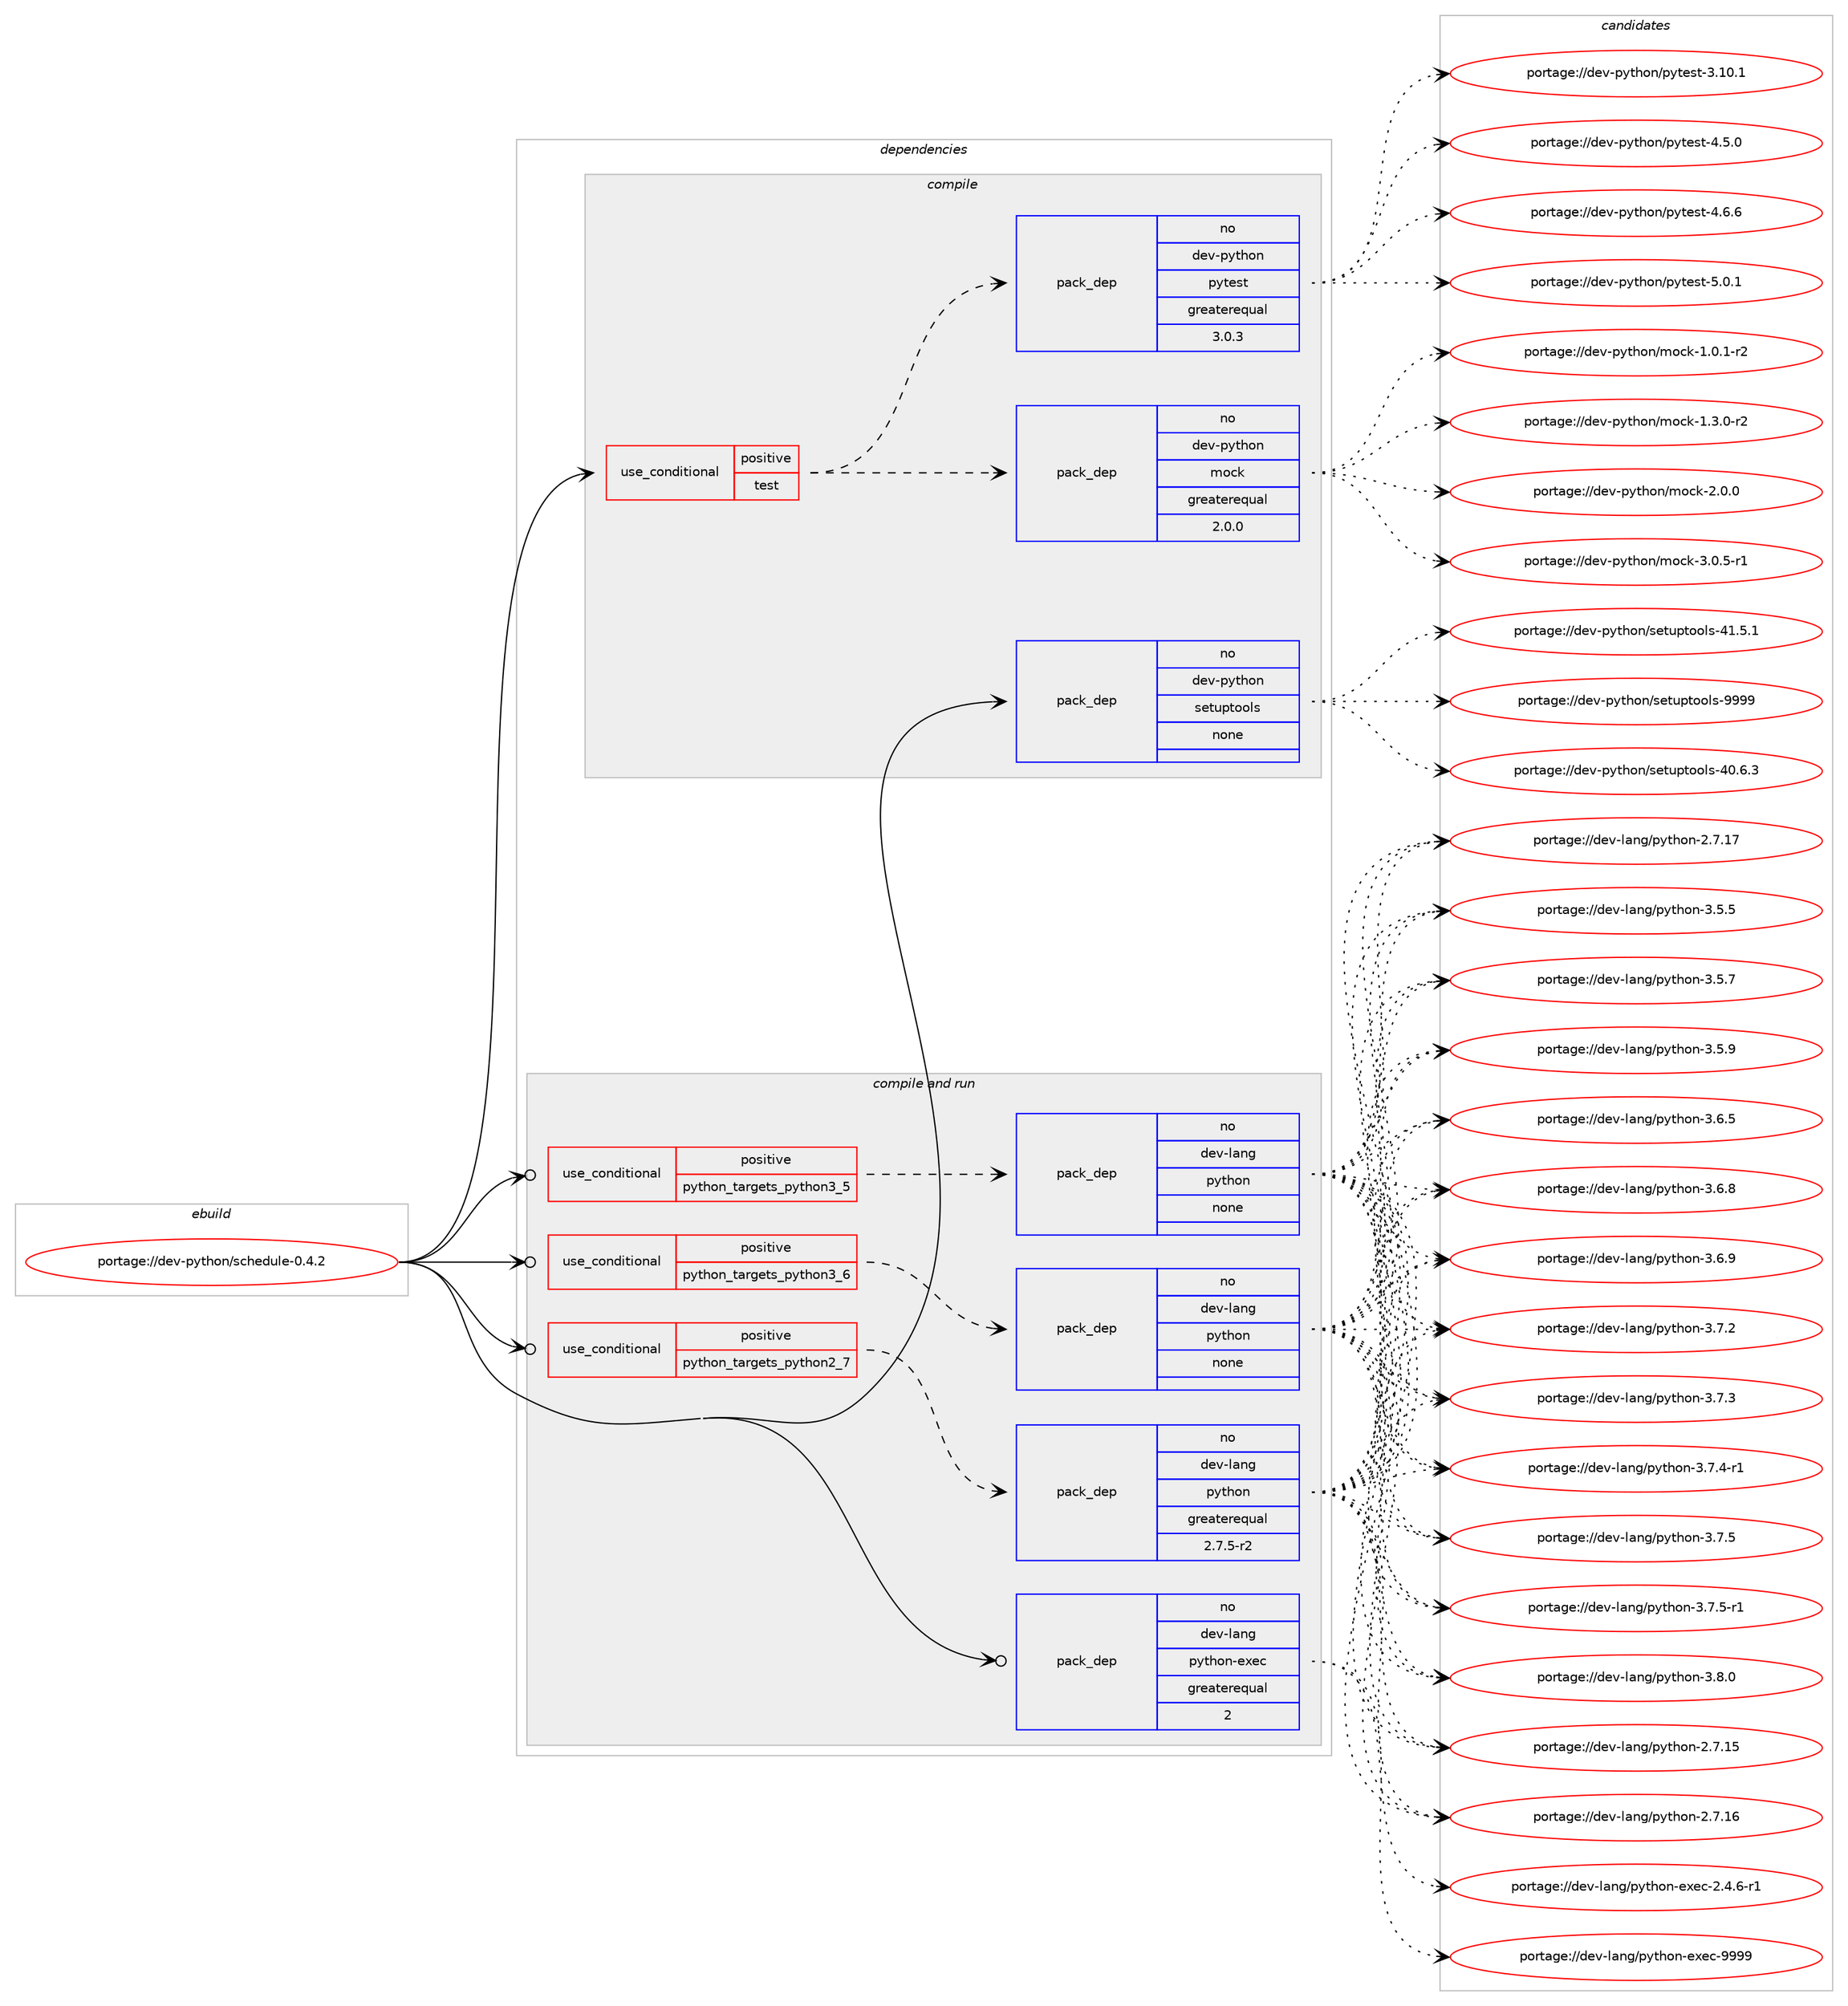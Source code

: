 digraph prolog {

# *************
# Graph options
# *************

newrank=true;
concentrate=true;
compound=true;
graph [rankdir=LR,fontname=Helvetica,fontsize=10,ranksep=1.5];#, ranksep=2.5, nodesep=0.2];
edge  [arrowhead=vee];
node  [fontname=Helvetica,fontsize=10];

# **********
# The ebuild
# **********

subgraph cluster_leftcol {
color=gray;
rank=same;
label=<<i>ebuild</i>>;
id [label="portage://dev-python/schedule-0.4.2", color=red, width=4, href="../dev-python/schedule-0.4.2.svg"];
}

# ****************
# The dependencies
# ****************

subgraph cluster_midcol {
color=gray;
label=<<i>dependencies</i>>;
subgraph cluster_compile {
fillcolor="#eeeeee";
style=filled;
label=<<i>compile</i>>;
subgraph cond38357 {
dependency171449 [label=<<TABLE BORDER="0" CELLBORDER="1" CELLSPACING="0" CELLPADDING="4"><TR><TD ROWSPAN="3" CELLPADDING="10">use_conditional</TD></TR><TR><TD>positive</TD></TR><TR><TD>test</TD></TR></TABLE>>, shape=none, color=red];
subgraph pack129689 {
dependency171450 [label=<<TABLE BORDER="0" CELLBORDER="1" CELLSPACING="0" CELLPADDING="4" WIDTH="220"><TR><TD ROWSPAN="6" CELLPADDING="30">pack_dep</TD></TR><TR><TD WIDTH="110">no</TD></TR><TR><TD>dev-python</TD></TR><TR><TD>mock</TD></TR><TR><TD>greaterequal</TD></TR><TR><TD>2.0.0</TD></TR></TABLE>>, shape=none, color=blue];
}
dependency171449:e -> dependency171450:w [weight=20,style="dashed",arrowhead="vee"];
subgraph pack129690 {
dependency171451 [label=<<TABLE BORDER="0" CELLBORDER="1" CELLSPACING="0" CELLPADDING="4" WIDTH="220"><TR><TD ROWSPAN="6" CELLPADDING="30">pack_dep</TD></TR><TR><TD WIDTH="110">no</TD></TR><TR><TD>dev-python</TD></TR><TR><TD>pytest</TD></TR><TR><TD>greaterequal</TD></TR><TR><TD>3.0.3</TD></TR></TABLE>>, shape=none, color=blue];
}
dependency171449:e -> dependency171451:w [weight=20,style="dashed",arrowhead="vee"];
}
id:e -> dependency171449:w [weight=20,style="solid",arrowhead="vee"];
subgraph pack129691 {
dependency171452 [label=<<TABLE BORDER="0" CELLBORDER="1" CELLSPACING="0" CELLPADDING="4" WIDTH="220"><TR><TD ROWSPAN="6" CELLPADDING="30">pack_dep</TD></TR><TR><TD WIDTH="110">no</TD></TR><TR><TD>dev-python</TD></TR><TR><TD>setuptools</TD></TR><TR><TD>none</TD></TR><TR><TD></TD></TR></TABLE>>, shape=none, color=blue];
}
id:e -> dependency171452:w [weight=20,style="solid",arrowhead="vee"];
}
subgraph cluster_compileandrun {
fillcolor="#eeeeee";
style=filled;
label=<<i>compile and run</i>>;
subgraph cond38358 {
dependency171453 [label=<<TABLE BORDER="0" CELLBORDER="1" CELLSPACING="0" CELLPADDING="4"><TR><TD ROWSPAN="3" CELLPADDING="10">use_conditional</TD></TR><TR><TD>positive</TD></TR><TR><TD>python_targets_python2_7</TD></TR></TABLE>>, shape=none, color=red];
subgraph pack129692 {
dependency171454 [label=<<TABLE BORDER="0" CELLBORDER="1" CELLSPACING="0" CELLPADDING="4" WIDTH="220"><TR><TD ROWSPAN="6" CELLPADDING="30">pack_dep</TD></TR><TR><TD WIDTH="110">no</TD></TR><TR><TD>dev-lang</TD></TR><TR><TD>python</TD></TR><TR><TD>greaterequal</TD></TR><TR><TD>2.7.5-r2</TD></TR></TABLE>>, shape=none, color=blue];
}
dependency171453:e -> dependency171454:w [weight=20,style="dashed",arrowhead="vee"];
}
id:e -> dependency171453:w [weight=20,style="solid",arrowhead="odotvee"];
subgraph cond38359 {
dependency171455 [label=<<TABLE BORDER="0" CELLBORDER="1" CELLSPACING="0" CELLPADDING="4"><TR><TD ROWSPAN="3" CELLPADDING="10">use_conditional</TD></TR><TR><TD>positive</TD></TR><TR><TD>python_targets_python3_5</TD></TR></TABLE>>, shape=none, color=red];
subgraph pack129693 {
dependency171456 [label=<<TABLE BORDER="0" CELLBORDER="1" CELLSPACING="0" CELLPADDING="4" WIDTH="220"><TR><TD ROWSPAN="6" CELLPADDING="30">pack_dep</TD></TR><TR><TD WIDTH="110">no</TD></TR><TR><TD>dev-lang</TD></TR><TR><TD>python</TD></TR><TR><TD>none</TD></TR><TR><TD></TD></TR></TABLE>>, shape=none, color=blue];
}
dependency171455:e -> dependency171456:w [weight=20,style="dashed",arrowhead="vee"];
}
id:e -> dependency171455:w [weight=20,style="solid",arrowhead="odotvee"];
subgraph cond38360 {
dependency171457 [label=<<TABLE BORDER="0" CELLBORDER="1" CELLSPACING="0" CELLPADDING="4"><TR><TD ROWSPAN="3" CELLPADDING="10">use_conditional</TD></TR><TR><TD>positive</TD></TR><TR><TD>python_targets_python3_6</TD></TR></TABLE>>, shape=none, color=red];
subgraph pack129694 {
dependency171458 [label=<<TABLE BORDER="0" CELLBORDER="1" CELLSPACING="0" CELLPADDING="4" WIDTH="220"><TR><TD ROWSPAN="6" CELLPADDING="30">pack_dep</TD></TR><TR><TD WIDTH="110">no</TD></TR><TR><TD>dev-lang</TD></TR><TR><TD>python</TD></TR><TR><TD>none</TD></TR><TR><TD></TD></TR></TABLE>>, shape=none, color=blue];
}
dependency171457:e -> dependency171458:w [weight=20,style="dashed",arrowhead="vee"];
}
id:e -> dependency171457:w [weight=20,style="solid",arrowhead="odotvee"];
subgraph pack129695 {
dependency171459 [label=<<TABLE BORDER="0" CELLBORDER="1" CELLSPACING="0" CELLPADDING="4" WIDTH="220"><TR><TD ROWSPAN="6" CELLPADDING="30">pack_dep</TD></TR><TR><TD WIDTH="110">no</TD></TR><TR><TD>dev-lang</TD></TR><TR><TD>python-exec</TD></TR><TR><TD>greaterequal</TD></TR><TR><TD>2</TD></TR></TABLE>>, shape=none, color=blue];
}
id:e -> dependency171459:w [weight=20,style="solid",arrowhead="odotvee"];
}
subgraph cluster_run {
fillcolor="#eeeeee";
style=filled;
label=<<i>run</i>>;
}
}

# **************
# The candidates
# **************

subgraph cluster_choices {
rank=same;
color=gray;
label=<<i>candidates</i>>;

subgraph choice129689 {
color=black;
nodesep=1;
choiceportage1001011184511212111610411111047109111991074549464846494511450 [label="portage://dev-python/mock-1.0.1-r2", color=red, width=4,href="../dev-python/mock-1.0.1-r2.svg"];
choiceportage1001011184511212111610411111047109111991074549465146484511450 [label="portage://dev-python/mock-1.3.0-r2", color=red, width=4,href="../dev-python/mock-1.3.0-r2.svg"];
choiceportage100101118451121211161041111104710911199107455046484648 [label="portage://dev-python/mock-2.0.0", color=red, width=4,href="../dev-python/mock-2.0.0.svg"];
choiceportage1001011184511212111610411111047109111991074551464846534511449 [label="portage://dev-python/mock-3.0.5-r1", color=red, width=4,href="../dev-python/mock-3.0.5-r1.svg"];
dependency171450:e -> choiceportage1001011184511212111610411111047109111991074549464846494511450:w [style=dotted,weight="100"];
dependency171450:e -> choiceportage1001011184511212111610411111047109111991074549465146484511450:w [style=dotted,weight="100"];
dependency171450:e -> choiceportage100101118451121211161041111104710911199107455046484648:w [style=dotted,weight="100"];
dependency171450:e -> choiceportage1001011184511212111610411111047109111991074551464846534511449:w [style=dotted,weight="100"];
}
subgraph choice129690 {
color=black;
nodesep=1;
choiceportage100101118451121211161041111104711212111610111511645514649484649 [label="portage://dev-python/pytest-3.10.1", color=red, width=4,href="../dev-python/pytest-3.10.1.svg"];
choiceportage1001011184511212111610411111047112121116101115116455246534648 [label="portage://dev-python/pytest-4.5.0", color=red, width=4,href="../dev-python/pytest-4.5.0.svg"];
choiceportage1001011184511212111610411111047112121116101115116455246544654 [label="portage://dev-python/pytest-4.6.6", color=red, width=4,href="../dev-python/pytest-4.6.6.svg"];
choiceportage1001011184511212111610411111047112121116101115116455346484649 [label="portage://dev-python/pytest-5.0.1", color=red, width=4,href="../dev-python/pytest-5.0.1.svg"];
dependency171451:e -> choiceportage100101118451121211161041111104711212111610111511645514649484649:w [style=dotted,weight="100"];
dependency171451:e -> choiceportage1001011184511212111610411111047112121116101115116455246534648:w [style=dotted,weight="100"];
dependency171451:e -> choiceportage1001011184511212111610411111047112121116101115116455246544654:w [style=dotted,weight="100"];
dependency171451:e -> choiceportage1001011184511212111610411111047112121116101115116455346484649:w [style=dotted,weight="100"];
}
subgraph choice129691 {
color=black;
nodesep=1;
choiceportage100101118451121211161041111104711510111611711211611111110811545524846544651 [label="portage://dev-python/setuptools-40.6.3", color=red, width=4,href="../dev-python/setuptools-40.6.3.svg"];
choiceportage100101118451121211161041111104711510111611711211611111110811545524946534649 [label="portage://dev-python/setuptools-41.5.1", color=red, width=4,href="../dev-python/setuptools-41.5.1.svg"];
choiceportage10010111845112121116104111110471151011161171121161111111081154557575757 [label="portage://dev-python/setuptools-9999", color=red, width=4,href="../dev-python/setuptools-9999.svg"];
dependency171452:e -> choiceportage100101118451121211161041111104711510111611711211611111110811545524846544651:w [style=dotted,weight="100"];
dependency171452:e -> choiceportage100101118451121211161041111104711510111611711211611111110811545524946534649:w [style=dotted,weight="100"];
dependency171452:e -> choiceportage10010111845112121116104111110471151011161171121161111111081154557575757:w [style=dotted,weight="100"];
}
subgraph choice129692 {
color=black;
nodesep=1;
choiceportage10010111845108971101034711212111610411111045504655464953 [label="portage://dev-lang/python-2.7.15", color=red, width=4,href="../dev-lang/python-2.7.15.svg"];
choiceportage10010111845108971101034711212111610411111045504655464954 [label="portage://dev-lang/python-2.7.16", color=red, width=4,href="../dev-lang/python-2.7.16.svg"];
choiceportage10010111845108971101034711212111610411111045504655464955 [label="portage://dev-lang/python-2.7.17", color=red, width=4,href="../dev-lang/python-2.7.17.svg"];
choiceportage100101118451089711010347112121116104111110455146534653 [label="portage://dev-lang/python-3.5.5", color=red, width=4,href="../dev-lang/python-3.5.5.svg"];
choiceportage100101118451089711010347112121116104111110455146534655 [label="portage://dev-lang/python-3.5.7", color=red, width=4,href="../dev-lang/python-3.5.7.svg"];
choiceportage100101118451089711010347112121116104111110455146534657 [label="portage://dev-lang/python-3.5.9", color=red, width=4,href="../dev-lang/python-3.5.9.svg"];
choiceportage100101118451089711010347112121116104111110455146544653 [label="portage://dev-lang/python-3.6.5", color=red, width=4,href="../dev-lang/python-3.6.5.svg"];
choiceportage100101118451089711010347112121116104111110455146544656 [label="portage://dev-lang/python-3.6.8", color=red, width=4,href="../dev-lang/python-3.6.8.svg"];
choiceportage100101118451089711010347112121116104111110455146544657 [label="portage://dev-lang/python-3.6.9", color=red, width=4,href="../dev-lang/python-3.6.9.svg"];
choiceportage100101118451089711010347112121116104111110455146554650 [label="portage://dev-lang/python-3.7.2", color=red, width=4,href="../dev-lang/python-3.7.2.svg"];
choiceportage100101118451089711010347112121116104111110455146554651 [label="portage://dev-lang/python-3.7.3", color=red, width=4,href="../dev-lang/python-3.7.3.svg"];
choiceportage1001011184510897110103471121211161041111104551465546524511449 [label="portage://dev-lang/python-3.7.4-r1", color=red, width=4,href="../dev-lang/python-3.7.4-r1.svg"];
choiceportage100101118451089711010347112121116104111110455146554653 [label="portage://dev-lang/python-3.7.5", color=red, width=4,href="../dev-lang/python-3.7.5.svg"];
choiceportage1001011184510897110103471121211161041111104551465546534511449 [label="portage://dev-lang/python-3.7.5-r1", color=red, width=4,href="../dev-lang/python-3.7.5-r1.svg"];
choiceportage100101118451089711010347112121116104111110455146564648 [label="portage://dev-lang/python-3.8.0", color=red, width=4,href="../dev-lang/python-3.8.0.svg"];
dependency171454:e -> choiceportage10010111845108971101034711212111610411111045504655464953:w [style=dotted,weight="100"];
dependency171454:e -> choiceportage10010111845108971101034711212111610411111045504655464954:w [style=dotted,weight="100"];
dependency171454:e -> choiceportage10010111845108971101034711212111610411111045504655464955:w [style=dotted,weight="100"];
dependency171454:e -> choiceportage100101118451089711010347112121116104111110455146534653:w [style=dotted,weight="100"];
dependency171454:e -> choiceportage100101118451089711010347112121116104111110455146534655:w [style=dotted,weight="100"];
dependency171454:e -> choiceportage100101118451089711010347112121116104111110455146534657:w [style=dotted,weight="100"];
dependency171454:e -> choiceportage100101118451089711010347112121116104111110455146544653:w [style=dotted,weight="100"];
dependency171454:e -> choiceportage100101118451089711010347112121116104111110455146544656:w [style=dotted,weight="100"];
dependency171454:e -> choiceportage100101118451089711010347112121116104111110455146544657:w [style=dotted,weight="100"];
dependency171454:e -> choiceportage100101118451089711010347112121116104111110455146554650:w [style=dotted,weight="100"];
dependency171454:e -> choiceportage100101118451089711010347112121116104111110455146554651:w [style=dotted,weight="100"];
dependency171454:e -> choiceportage1001011184510897110103471121211161041111104551465546524511449:w [style=dotted,weight="100"];
dependency171454:e -> choiceportage100101118451089711010347112121116104111110455146554653:w [style=dotted,weight="100"];
dependency171454:e -> choiceportage1001011184510897110103471121211161041111104551465546534511449:w [style=dotted,weight="100"];
dependency171454:e -> choiceportage100101118451089711010347112121116104111110455146564648:w [style=dotted,weight="100"];
}
subgraph choice129693 {
color=black;
nodesep=1;
choiceportage10010111845108971101034711212111610411111045504655464953 [label="portage://dev-lang/python-2.7.15", color=red, width=4,href="../dev-lang/python-2.7.15.svg"];
choiceportage10010111845108971101034711212111610411111045504655464954 [label="portage://dev-lang/python-2.7.16", color=red, width=4,href="../dev-lang/python-2.7.16.svg"];
choiceportage10010111845108971101034711212111610411111045504655464955 [label="portage://dev-lang/python-2.7.17", color=red, width=4,href="../dev-lang/python-2.7.17.svg"];
choiceportage100101118451089711010347112121116104111110455146534653 [label="portage://dev-lang/python-3.5.5", color=red, width=4,href="../dev-lang/python-3.5.5.svg"];
choiceportage100101118451089711010347112121116104111110455146534655 [label="portage://dev-lang/python-3.5.7", color=red, width=4,href="../dev-lang/python-3.5.7.svg"];
choiceportage100101118451089711010347112121116104111110455146534657 [label="portage://dev-lang/python-3.5.9", color=red, width=4,href="../dev-lang/python-3.5.9.svg"];
choiceportage100101118451089711010347112121116104111110455146544653 [label="portage://dev-lang/python-3.6.5", color=red, width=4,href="../dev-lang/python-3.6.5.svg"];
choiceportage100101118451089711010347112121116104111110455146544656 [label="portage://dev-lang/python-3.6.8", color=red, width=4,href="../dev-lang/python-3.6.8.svg"];
choiceportage100101118451089711010347112121116104111110455146544657 [label="portage://dev-lang/python-3.6.9", color=red, width=4,href="../dev-lang/python-3.6.9.svg"];
choiceportage100101118451089711010347112121116104111110455146554650 [label="portage://dev-lang/python-3.7.2", color=red, width=4,href="../dev-lang/python-3.7.2.svg"];
choiceportage100101118451089711010347112121116104111110455146554651 [label="portage://dev-lang/python-3.7.3", color=red, width=4,href="../dev-lang/python-3.7.3.svg"];
choiceportage1001011184510897110103471121211161041111104551465546524511449 [label="portage://dev-lang/python-3.7.4-r1", color=red, width=4,href="../dev-lang/python-3.7.4-r1.svg"];
choiceportage100101118451089711010347112121116104111110455146554653 [label="portage://dev-lang/python-3.7.5", color=red, width=4,href="../dev-lang/python-3.7.5.svg"];
choiceportage1001011184510897110103471121211161041111104551465546534511449 [label="portage://dev-lang/python-3.7.5-r1", color=red, width=4,href="../dev-lang/python-3.7.5-r1.svg"];
choiceportage100101118451089711010347112121116104111110455146564648 [label="portage://dev-lang/python-3.8.0", color=red, width=4,href="../dev-lang/python-3.8.0.svg"];
dependency171456:e -> choiceportage10010111845108971101034711212111610411111045504655464953:w [style=dotted,weight="100"];
dependency171456:e -> choiceportage10010111845108971101034711212111610411111045504655464954:w [style=dotted,weight="100"];
dependency171456:e -> choiceportage10010111845108971101034711212111610411111045504655464955:w [style=dotted,weight="100"];
dependency171456:e -> choiceportage100101118451089711010347112121116104111110455146534653:w [style=dotted,weight="100"];
dependency171456:e -> choiceportage100101118451089711010347112121116104111110455146534655:w [style=dotted,weight="100"];
dependency171456:e -> choiceportage100101118451089711010347112121116104111110455146534657:w [style=dotted,weight="100"];
dependency171456:e -> choiceportage100101118451089711010347112121116104111110455146544653:w [style=dotted,weight="100"];
dependency171456:e -> choiceportage100101118451089711010347112121116104111110455146544656:w [style=dotted,weight="100"];
dependency171456:e -> choiceportage100101118451089711010347112121116104111110455146544657:w [style=dotted,weight="100"];
dependency171456:e -> choiceportage100101118451089711010347112121116104111110455146554650:w [style=dotted,weight="100"];
dependency171456:e -> choiceportage100101118451089711010347112121116104111110455146554651:w [style=dotted,weight="100"];
dependency171456:e -> choiceportage1001011184510897110103471121211161041111104551465546524511449:w [style=dotted,weight="100"];
dependency171456:e -> choiceportage100101118451089711010347112121116104111110455146554653:w [style=dotted,weight="100"];
dependency171456:e -> choiceportage1001011184510897110103471121211161041111104551465546534511449:w [style=dotted,weight="100"];
dependency171456:e -> choiceportage100101118451089711010347112121116104111110455146564648:w [style=dotted,weight="100"];
}
subgraph choice129694 {
color=black;
nodesep=1;
choiceportage10010111845108971101034711212111610411111045504655464953 [label="portage://dev-lang/python-2.7.15", color=red, width=4,href="../dev-lang/python-2.7.15.svg"];
choiceportage10010111845108971101034711212111610411111045504655464954 [label="portage://dev-lang/python-2.7.16", color=red, width=4,href="../dev-lang/python-2.7.16.svg"];
choiceportage10010111845108971101034711212111610411111045504655464955 [label="portage://dev-lang/python-2.7.17", color=red, width=4,href="../dev-lang/python-2.7.17.svg"];
choiceportage100101118451089711010347112121116104111110455146534653 [label="portage://dev-lang/python-3.5.5", color=red, width=4,href="../dev-lang/python-3.5.5.svg"];
choiceportage100101118451089711010347112121116104111110455146534655 [label="portage://dev-lang/python-3.5.7", color=red, width=4,href="../dev-lang/python-3.5.7.svg"];
choiceportage100101118451089711010347112121116104111110455146534657 [label="portage://dev-lang/python-3.5.9", color=red, width=4,href="../dev-lang/python-3.5.9.svg"];
choiceportage100101118451089711010347112121116104111110455146544653 [label="portage://dev-lang/python-3.6.5", color=red, width=4,href="../dev-lang/python-3.6.5.svg"];
choiceportage100101118451089711010347112121116104111110455146544656 [label="portage://dev-lang/python-3.6.8", color=red, width=4,href="../dev-lang/python-3.6.8.svg"];
choiceportage100101118451089711010347112121116104111110455146544657 [label="portage://dev-lang/python-3.6.9", color=red, width=4,href="../dev-lang/python-3.6.9.svg"];
choiceportage100101118451089711010347112121116104111110455146554650 [label="portage://dev-lang/python-3.7.2", color=red, width=4,href="../dev-lang/python-3.7.2.svg"];
choiceportage100101118451089711010347112121116104111110455146554651 [label="portage://dev-lang/python-3.7.3", color=red, width=4,href="../dev-lang/python-3.7.3.svg"];
choiceportage1001011184510897110103471121211161041111104551465546524511449 [label="portage://dev-lang/python-3.7.4-r1", color=red, width=4,href="../dev-lang/python-3.7.4-r1.svg"];
choiceportage100101118451089711010347112121116104111110455146554653 [label="portage://dev-lang/python-3.7.5", color=red, width=4,href="../dev-lang/python-3.7.5.svg"];
choiceportage1001011184510897110103471121211161041111104551465546534511449 [label="portage://dev-lang/python-3.7.5-r1", color=red, width=4,href="../dev-lang/python-3.7.5-r1.svg"];
choiceportage100101118451089711010347112121116104111110455146564648 [label="portage://dev-lang/python-3.8.0", color=red, width=4,href="../dev-lang/python-3.8.0.svg"];
dependency171458:e -> choiceportage10010111845108971101034711212111610411111045504655464953:w [style=dotted,weight="100"];
dependency171458:e -> choiceportage10010111845108971101034711212111610411111045504655464954:w [style=dotted,weight="100"];
dependency171458:e -> choiceportage10010111845108971101034711212111610411111045504655464955:w [style=dotted,weight="100"];
dependency171458:e -> choiceportage100101118451089711010347112121116104111110455146534653:w [style=dotted,weight="100"];
dependency171458:e -> choiceportage100101118451089711010347112121116104111110455146534655:w [style=dotted,weight="100"];
dependency171458:e -> choiceportage100101118451089711010347112121116104111110455146534657:w [style=dotted,weight="100"];
dependency171458:e -> choiceportage100101118451089711010347112121116104111110455146544653:w [style=dotted,weight="100"];
dependency171458:e -> choiceportage100101118451089711010347112121116104111110455146544656:w [style=dotted,weight="100"];
dependency171458:e -> choiceportage100101118451089711010347112121116104111110455146544657:w [style=dotted,weight="100"];
dependency171458:e -> choiceportage100101118451089711010347112121116104111110455146554650:w [style=dotted,weight="100"];
dependency171458:e -> choiceportage100101118451089711010347112121116104111110455146554651:w [style=dotted,weight="100"];
dependency171458:e -> choiceportage1001011184510897110103471121211161041111104551465546524511449:w [style=dotted,weight="100"];
dependency171458:e -> choiceportage100101118451089711010347112121116104111110455146554653:w [style=dotted,weight="100"];
dependency171458:e -> choiceportage1001011184510897110103471121211161041111104551465546534511449:w [style=dotted,weight="100"];
dependency171458:e -> choiceportage100101118451089711010347112121116104111110455146564648:w [style=dotted,weight="100"];
}
subgraph choice129695 {
color=black;
nodesep=1;
choiceportage10010111845108971101034711212111610411111045101120101994550465246544511449 [label="portage://dev-lang/python-exec-2.4.6-r1", color=red, width=4,href="../dev-lang/python-exec-2.4.6-r1.svg"];
choiceportage10010111845108971101034711212111610411111045101120101994557575757 [label="portage://dev-lang/python-exec-9999", color=red, width=4,href="../dev-lang/python-exec-9999.svg"];
dependency171459:e -> choiceportage10010111845108971101034711212111610411111045101120101994550465246544511449:w [style=dotted,weight="100"];
dependency171459:e -> choiceportage10010111845108971101034711212111610411111045101120101994557575757:w [style=dotted,weight="100"];
}
}

}
